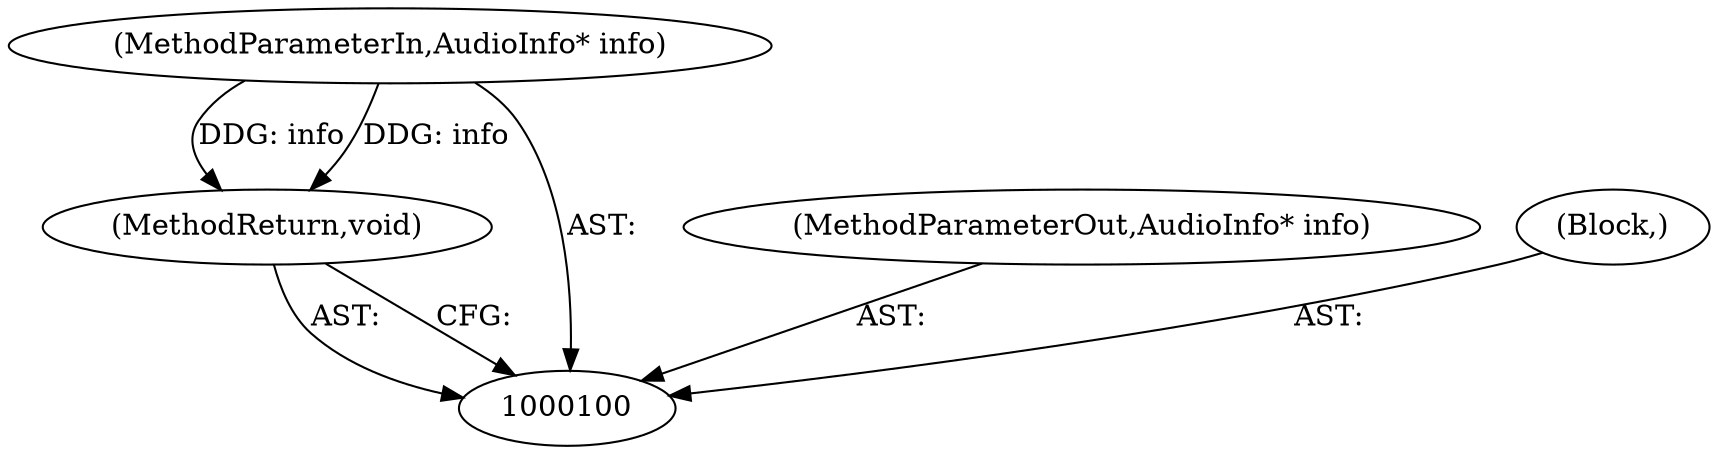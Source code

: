 digraph "0_Chrome_51dfe5e3b332bcea02fb4d4c7493ae841106dd9b_13" {
"1000103" [label="(MethodReturn,void)"];
"1000101" [label="(MethodParameterIn,AudioInfo* info)"];
"1000107" [label="(MethodParameterOut,AudioInfo* info)"];
"1000102" [label="(Block,)"];
"1000103" -> "1000100"  [label="AST: "];
"1000103" -> "1000100"  [label="CFG: "];
"1000101" -> "1000103"  [label="DDG: info"];
"1000101" -> "1000100"  [label="AST: "];
"1000101" -> "1000103"  [label="DDG: info"];
"1000107" -> "1000100"  [label="AST: "];
"1000102" -> "1000100"  [label="AST: "];
}
